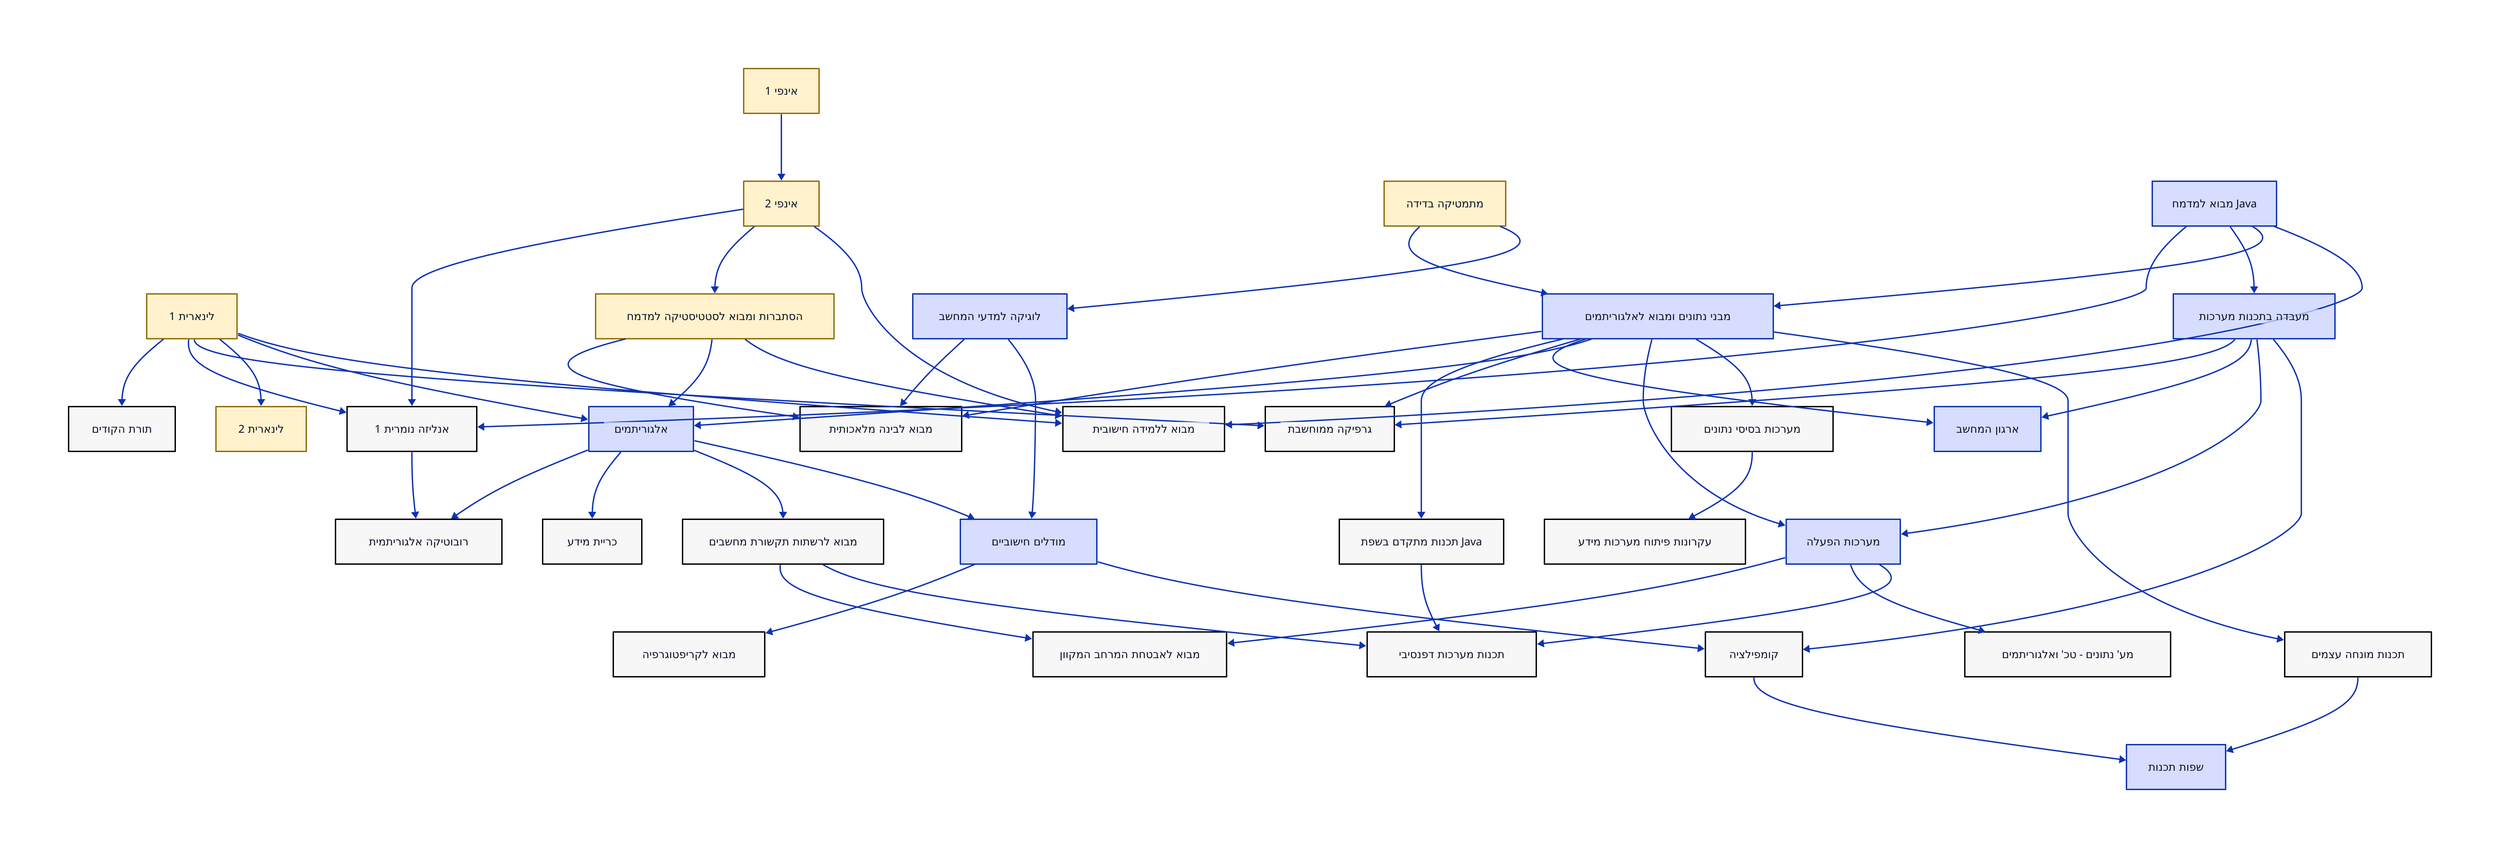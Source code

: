 # Define variables for colors and styles
vars: {
  math-fill: "#FFF2CC"
  math-stroke: "#916f0c"
  cs-fill: "#d6ddff"
  cs-stroke: "#0D32B2"
  cs-stroke-elective: "black"
  cs-fill-elective: "#f7f7f7"
  dash-style: 3
}

20474: {
  label: "אינפי 1"
  style: {
    fill: ${math-fill}
    stroke: ${math-stroke}
  }
}

20475: {
  label: "אינפי 2"
  style: {
    fill: ${math-fill}
    stroke: ${math-stroke}
  }
}

20476: {
  label: "מתמטיקה בדידה"
  style: {
    fill: ${math-fill}
    stroke: ${math-stroke}
  }
}

20109: {
  label: "לינארית 1"
  style: {
    fill: ${math-fill}
    stroke: ${math-stroke}
  }
}

20229: {
  label: "לינארית 2"
  style: {
    fill: ${math-fill}
    stroke: ${math-stroke}
  }
}

20425: {
  label: "הסתברות ומבוא לסטטיסטיקה למדמח"
  style: {
    fill: ${math-fill}
    stroke: ${math-stroke}
  }
}

# CS courses
20441: {
  label: "מבוא למדמח Java"
  style: {
    fill: ${cs-fill}
    stroke: ${cs-stroke}
  }
}

20407: {
  label: "מבני נתונים ומבוא לאלגוריתמים"
  style: {
    fill: ${cs-fill}
    stroke: ${cs-stroke}
  }
}

20465: {
  label: "מעבדה בתכנות מערכות"
  style: {
    fill: ${cs-fill}
    stroke: ${cs-stroke}
  }
}

20417: {
  label: "אלגוריתמים"
  style: {
    fill: ${cs-fill}
    stroke: ${cs-stroke}
  }
}

20604: {
  label: "מודלים חישוביים"
  style: {
    fill: ${cs-fill}
    stroke: ${cs-stroke}
  }
}

20466: {
  label: "לוגיקה למדעי המחשב"
  style: {
    fill: ${cs-fill}
    stroke: ${cs-stroke}
  }
}

20594: {
  label: "מערכות הפעלה"
  style: {
    fill: ${cs-fill}
    stroke: ${cs-stroke}
  }
}

20905: {
  label: "שפות תכנות"
  style: {
    fill: ${cs-fill}
    stroke: ${cs-stroke}
  }
}

20471: {
  label: "ארגון המחשב"
  style: {
    fill: ${cs-fill}
    stroke: ${cs-stroke}
  }
}

20436: {
  label: "עקרונות פיתוח מערכות מידע"
  style: {
    fill: ${cs-fill-elective}
    stroke: ${cs-stroke-elective}
  }
}

20296: {
  label: "תורת הקודים"
  style: {
    fill: ${cs-fill-elective}
    stroke: ${cs-stroke-elective}
  }
}

20462: {
  label: "אנליזה נומרית 1"
  style: {
    fill: ${cs-fill-elective}
    stroke: ${cs-stroke-elective}
  }
}

20551: {
  label: "מבוא לבינה מלאכותית"
  style: {
    fill: ${cs-fill-elective}
    stroke: ${cs-stroke-elective}
  }
}

20554: {
  label: "תכנות מתקדם בשפת Java"
  style: {
    fill: ${cs-fill-elective}
    stroke: ${cs-stroke-elective}
  }
}

20582: {
  label: "מבוא לרשתות תקשורת מחשבים"
  style: {
    fill: ${cs-fill-elective}
    stroke: ${cs-stroke-elective}
  }
}

20937: {
  label: "תכנות מערכות דפנסיבי"
  style: {
    fill: ${cs-fill-elective}
    stroke: ${cs-stroke-elective}
  }
}

20562: {
  label: "גרפיקה ממוחשבת"
  style: {
    fill: ${cs-fill-elective}
    stroke: ${cs-stroke-elective}
  }
}

20580: {
  label: "מבוא לקריפטוגרפיה"
  style: {
    fill: ${cs-fill-elective}
    stroke: ${cs-stroke-elective}
  }
}




20277: {
  label: "מערכות בסיסי נתונים"
  style: {
    fill: ${cs-fill-elective}
    stroke: ${cs-stroke-elective}
  }
}

20364: {
  label: "קומפילציה"
  style: {
    fill: ${cs-fill-elective}
    stroke: ${cs-stroke-elective}
  }
}

20906: {
  label: "תכנות מונחה עצמים"
  style: {
    fill: ${cs-fill-elective}
    stroke: ${cs-stroke-elective}
  }
}

# 20942 מבוא ללמידה חישובית
20942: {
  label: "מבוא ללמידה חישובית"
  style: {
    fill: ${cs-fill-elective}
    stroke: ${cs-stroke-elective}
  }
}

# 20574 מערכות נתונים - טכנולוגיות ואלגוריתמים
20574: {
  label: "מע' נתונים - טכ' ואלגוריתמים"
  style: {
    fill: ${cs-fill-elective}
    stroke: ${cs-stroke-elective}
  }
}

# 20940 מבוא לאבטחת המרחב המקוון
# ידע קודם דרוש: מערכות הפעלה, מבוא לרשתות תקשורת מחשבים
20940: {
  label: "מבוא לאבטחת המרחב המקוון"
  style: {
    fill: ${cs-fill-elective}
    stroke: ${cs-stroke-elective}
  }
}



# 20595 כריית מידע
20595: {
  label: "כריית מידע"
  style: {
    fill: ${cs-fill-elective}
    stroke: ${cs-stroke-elective}
  }
}

# 20944 רובוטיקה אלגוריתמית
20944: {
  label: "רובוטיקה אלגוריתמית"
  style: {
    fill: ${cs-fill-elective}
    stroke: ${cs-stroke-elective}
  }
}

20594 -> 20940
20582 -> 20940
20462 -> 20944
20417 -> 20944
20417 -> 20595
20594 -> 20574
20277 -> 20436
20109 -> 20296 
20441 -> 20462
20109 -> 20462
20475 -> 20462
20407 -> 20551
20466 -> 20551
20425 -> 20551
20407 -> 20554
20417 -> 20582
20554 -> 20937
20594 -> 20937
20582 -> 20937
20109 -> 20562
20465 -> 20562
20407 -> 20562
20604 -> 20580
20407 -> 20471
20465 -> 20471
20466 -> 20604
20441 -> 20465
20441 -> 20407
20476 -> 20407
20465 -> 20594
20407 -> 20417 -> 20604
20476 -> 20466
20474 -> 20475 -> 20425
20109 -> 20229
20407 -> 20594
20109 -> 20417
20425 -> 20417
20906 -> 20905
20407 -> 20277
20407 -> 20906
20465 -> 20364 -> 20905
20604 -> 20364
20441 -> 20942
20475 -> 20942
20109 -> 20942
20425 -> 20942
